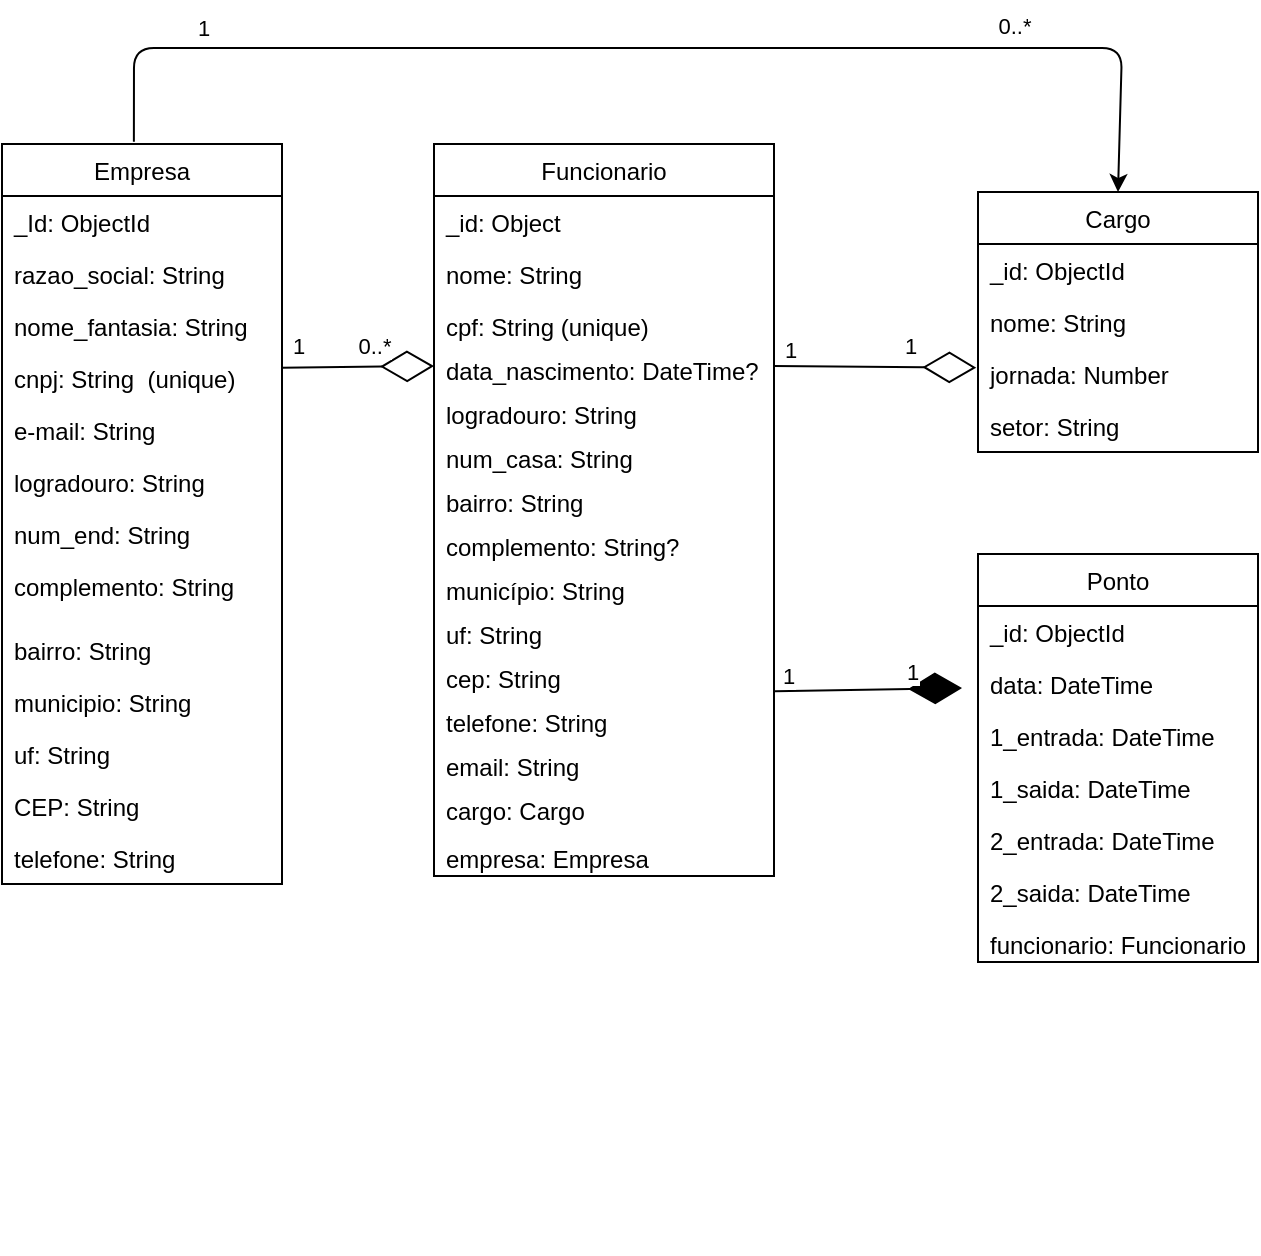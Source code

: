 <mxfile>
    <diagram id="ajTyaf3byIjhU17QI6s6" name="Page-1">
        <mxGraphModel dx="1401" dy="424" grid="1" gridSize="8" guides="1" tooltips="1" connect="1" arrows="1" fold="1" page="1" pageScale="1" pageWidth="827" pageHeight="1169" math="0" shadow="0">
            <root>
                <mxCell id="0"/>
                <mxCell id="1" parent="0"/>
                <mxCell id="2" value="Funcionario" style="swimlane;fontStyle=0;childLayout=stackLayout;horizontal=1;startSize=26;fillColor=none;horizontalStack=0;resizeParent=1;resizeParentMax=0;resizeLast=0;collapsible=1;marginBottom=0;" parent="1" vertex="1">
                    <mxGeometry x="-536" y="112" width="170" height="366" as="geometry"/>
                </mxCell>
                <mxCell id="3" value="_id: Object" style="text;strokeColor=none;fillColor=none;align=left;verticalAlign=top;spacingLeft=4;spacingRight=4;overflow=hidden;rotatable=0;points=[[0,0.5],[1,0.5]];portConstraint=eastwest;" parent="2" vertex="1">
                    <mxGeometry y="26" width="170" height="26" as="geometry"/>
                </mxCell>
                <mxCell id="4" value="nome: String" style="text;strokeColor=none;fillColor=none;align=left;verticalAlign=top;spacingLeft=4;spacingRight=4;overflow=hidden;rotatable=0;points=[[0,0.5],[1,0.5]];portConstraint=eastwest;" parent="2" vertex="1">
                    <mxGeometry y="52" width="170" height="26" as="geometry"/>
                </mxCell>
                <mxCell id="5" value="cpf: String (unique)" style="text;strokeColor=none;fillColor=none;align=left;verticalAlign=top;spacingLeft=4;spacingRight=4;overflow=hidden;rotatable=0;points=[[0,0.5],[1,0.5]];portConstraint=eastwest;" parent="2" vertex="1">
                    <mxGeometry y="78" width="170" height="22" as="geometry"/>
                </mxCell>
                <mxCell id="32" value="data_nascimento: DateTime?" style="text;strokeColor=none;fillColor=none;align=left;verticalAlign=top;spacingLeft=4;spacingRight=4;overflow=hidden;rotatable=0;points=[[0,0.5],[1,0.5]];portConstraint=eastwest;" parent="2" vertex="1">
                    <mxGeometry y="100" width="170" height="22" as="geometry"/>
                </mxCell>
                <mxCell id="22" value="logradouro: String" style="text;strokeColor=none;fillColor=none;align=left;verticalAlign=top;spacingLeft=4;spacingRight=4;overflow=hidden;rotatable=0;points=[[0,0.5],[1,0.5]];portConstraint=eastwest;" parent="2" vertex="1">
                    <mxGeometry y="122" width="170" height="22" as="geometry"/>
                </mxCell>
                <mxCell id="23" value="num_casa: String" style="text;strokeColor=none;fillColor=none;align=left;verticalAlign=top;spacingLeft=4;spacingRight=4;overflow=hidden;rotatable=0;points=[[0,0.5],[1,0.5]];portConstraint=eastwest;" parent="2" vertex="1">
                    <mxGeometry y="144" width="170" height="22" as="geometry"/>
                </mxCell>
                <mxCell id="24" value="bairro: String" style="text;strokeColor=none;fillColor=none;align=left;verticalAlign=top;spacingLeft=4;spacingRight=4;overflow=hidden;rotatable=0;points=[[0,0.5],[1,0.5]];portConstraint=eastwest;" parent="2" vertex="1">
                    <mxGeometry y="166" width="170" height="22" as="geometry"/>
                </mxCell>
                <mxCell id="25" value="complemento: String?" style="text;strokeColor=none;fillColor=none;align=left;verticalAlign=top;spacingLeft=4;spacingRight=4;overflow=hidden;rotatable=0;points=[[0,0.5],[1,0.5]];portConstraint=eastwest;" parent="2" vertex="1">
                    <mxGeometry y="188" width="170" height="22" as="geometry"/>
                </mxCell>
                <mxCell id="26" value="município: String" style="text;strokeColor=none;fillColor=none;align=left;verticalAlign=top;spacingLeft=4;spacingRight=4;overflow=hidden;rotatable=0;points=[[0,0.5],[1,0.5]];portConstraint=eastwest;" parent="2" vertex="1">
                    <mxGeometry y="210" width="170" height="22" as="geometry"/>
                </mxCell>
                <mxCell id="27" value="uf: String" style="text;strokeColor=none;fillColor=none;align=left;verticalAlign=top;spacingLeft=4;spacingRight=4;overflow=hidden;rotatable=0;points=[[0,0.5],[1,0.5]];portConstraint=eastwest;" parent="2" vertex="1">
                    <mxGeometry y="232" width="170" height="22" as="geometry"/>
                </mxCell>
                <mxCell id="111" value="cep: String" style="text;strokeColor=none;fillColor=none;align=left;verticalAlign=top;spacingLeft=4;spacingRight=4;overflow=hidden;rotatable=0;points=[[0,0.5],[1,0.5]];portConstraint=eastwest;" parent="2" vertex="1">
                    <mxGeometry y="254" width="170" height="22" as="geometry"/>
                </mxCell>
                <mxCell id="28" value="telefone: String" style="text;strokeColor=none;fillColor=none;align=left;verticalAlign=top;spacingLeft=4;spacingRight=4;overflow=hidden;rotatable=0;points=[[0,0.5],[1,0.5]];portConstraint=eastwest;" parent="2" vertex="1">
                    <mxGeometry y="276" width="170" height="22" as="geometry"/>
                </mxCell>
                <mxCell id="29" value="email: String" style="text;strokeColor=none;fillColor=none;align=left;verticalAlign=top;spacingLeft=4;spacingRight=4;overflow=hidden;rotatable=0;points=[[0,0.5],[1,0.5]];portConstraint=eastwest;" parent="2" vertex="1">
                    <mxGeometry y="298" width="170" height="22" as="geometry"/>
                </mxCell>
                <mxCell id="185" value="cargo: Cargo" style="text;strokeColor=none;fillColor=none;align=left;verticalAlign=top;spacingLeft=4;spacingRight=4;overflow=hidden;rotatable=0;points=[[0,0.5],[1,0.5]];portConstraint=eastwest;" vertex="1" parent="2">
                    <mxGeometry y="320" width="170" height="24" as="geometry"/>
                </mxCell>
                <mxCell id="205" value="empresa: Empresa" style="text;strokeColor=none;fillColor=none;align=left;verticalAlign=top;spacingLeft=4;spacingRight=4;overflow=hidden;rotatable=0;points=[[0,0.5],[1,0.5]];portConstraint=eastwest;" vertex="1" parent="2">
                    <mxGeometry y="344" width="170" height="22" as="geometry"/>
                </mxCell>
                <mxCell id="199" style="edgeStyle=none;html=1;entryX=0.5;entryY=0;entryDx=0;entryDy=0;exitX=0.471;exitY=-0.003;exitDx=0;exitDy=0;exitPerimeter=0;" edge="1" parent="1" source="10" target="149">
                    <mxGeometry relative="1" as="geometry">
                        <Array as="points">
                            <mxPoint x="-686" y="64"/>
                            <mxPoint x="-192" y="64"/>
                        </Array>
                    </mxGeometry>
                </mxCell>
                <mxCell id="10" value="Empresa" style="swimlane;fontStyle=0;childLayout=stackLayout;horizontal=1;startSize=26;fillColor=none;horizontalStack=0;resizeParent=1;resizeParentMax=0;resizeLast=0;collapsible=1;marginBottom=0;" parent="1" vertex="1">
                    <mxGeometry x="-752" y="112" width="140" height="370" as="geometry"/>
                </mxCell>
                <mxCell id="11" value="_Id: ObjectId" style="text;strokeColor=none;fillColor=none;align=left;verticalAlign=top;spacingLeft=4;spacingRight=4;overflow=hidden;rotatable=0;points=[[0,0.5],[1,0.5]];portConstraint=eastwest;" parent="10" vertex="1">
                    <mxGeometry y="26" width="140" height="26" as="geometry"/>
                </mxCell>
                <mxCell id="12" value="razao_social: String" style="text;strokeColor=none;fillColor=none;align=left;verticalAlign=top;spacingLeft=4;spacingRight=4;overflow=hidden;rotatable=0;points=[[0,0.5],[1,0.5]];portConstraint=eastwest;" parent="10" vertex="1">
                    <mxGeometry y="52" width="140" height="26" as="geometry"/>
                </mxCell>
                <mxCell id="143" value="nome_fantasia: String" style="text;strokeColor=none;fillColor=none;align=left;verticalAlign=top;spacingLeft=4;spacingRight=4;overflow=hidden;rotatable=0;points=[[0,0.5],[1,0.5]];portConstraint=eastwest;" parent="10" vertex="1">
                    <mxGeometry y="78" width="140" height="26" as="geometry"/>
                </mxCell>
                <mxCell id="39" value="cnpj: String  (unique)" style="text;strokeColor=none;fillColor=none;align=left;verticalAlign=top;spacingLeft=4;spacingRight=4;overflow=hidden;rotatable=0;points=[[0,0.5],[1,0.5]];portConstraint=eastwest;" parent="10" vertex="1">
                    <mxGeometry y="104" width="140" height="26" as="geometry"/>
                </mxCell>
                <mxCell id="55" value="e-mail: String" style="text;strokeColor=none;fillColor=none;align=left;verticalAlign=top;spacingLeft=4;spacingRight=4;overflow=hidden;rotatable=0;points=[[0,0.5],[1,0.5]];portConstraint=eastwest;" parent="10" vertex="1">
                    <mxGeometry y="130" width="140" height="26" as="geometry"/>
                </mxCell>
                <mxCell id="40" value="logradouro: String" style="text;strokeColor=none;fillColor=none;align=left;verticalAlign=top;spacingLeft=4;spacingRight=4;overflow=hidden;rotatable=0;points=[[0,0.5],[1,0.5]];portConstraint=eastwest;" parent="10" vertex="1">
                    <mxGeometry y="156" width="140" height="26" as="geometry"/>
                </mxCell>
                <mxCell id="41" value="num_end: String" style="text;strokeColor=none;fillColor=none;align=left;verticalAlign=top;spacingLeft=4;spacingRight=4;overflow=hidden;rotatable=0;points=[[0,0.5],[1,0.5]];portConstraint=eastwest;" parent="10" vertex="1">
                    <mxGeometry y="182" width="140" height="26" as="geometry"/>
                </mxCell>
                <mxCell id="51" value="complemento: String" style="text;strokeColor=none;fillColor=none;align=left;verticalAlign=top;spacingLeft=4;spacingRight=4;overflow=hidden;rotatable=0;points=[[0,0.5],[1,0.5]];portConstraint=eastwest;" parent="10" vertex="1">
                    <mxGeometry y="208" width="140" height="32" as="geometry"/>
                </mxCell>
                <mxCell id="42" value="bairro: String" style="text;strokeColor=none;fillColor=none;align=left;verticalAlign=top;spacingLeft=4;spacingRight=4;overflow=hidden;rotatable=0;points=[[0,0.5],[1,0.5]];portConstraint=eastwest;" parent="10" vertex="1">
                    <mxGeometry y="240" width="140" height="26" as="geometry"/>
                </mxCell>
                <mxCell id="52" value="municipio: String" style="text;strokeColor=none;fillColor=none;align=left;verticalAlign=top;spacingLeft=4;spacingRight=4;overflow=hidden;rotatable=0;points=[[0,0.5],[1,0.5]];portConstraint=eastwest;" parent="10" vertex="1">
                    <mxGeometry y="266" width="140" height="26" as="geometry"/>
                </mxCell>
                <mxCell id="53" value="uf: String" style="text;strokeColor=none;fillColor=none;align=left;verticalAlign=top;spacingLeft=4;spacingRight=4;overflow=hidden;rotatable=0;points=[[0,0.5],[1,0.5]];portConstraint=eastwest;" parent="10" vertex="1">
                    <mxGeometry y="292" width="140" height="26" as="geometry"/>
                </mxCell>
                <mxCell id="135" value="CEP: String" style="text;strokeColor=none;fillColor=none;align=left;verticalAlign=top;spacingLeft=4;spacingRight=4;overflow=hidden;rotatable=0;points=[[0,0.5],[1,0.5]];portConstraint=eastwest;" parent="10" vertex="1">
                    <mxGeometry y="318" width="140" height="26" as="geometry"/>
                </mxCell>
                <mxCell id="54" value="telefone: String" style="text;strokeColor=none;fillColor=none;align=left;verticalAlign=top;spacingLeft=4;spacingRight=4;overflow=hidden;rotatable=0;points=[[0,0.5],[1,0.5]];portConstraint=eastwest;" parent="10" vertex="1">
                    <mxGeometry y="344" width="140" height="26" as="geometry"/>
                </mxCell>
                <mxCell id="121" value="&lt;span style=&quot;color: rgb(0, 0, 0);&quot;&gt;0..*&lt;/span&gt;" style="edgeLabel;html=1;align=center;verticalAlign=middle;resizable=0;points=[];" parent="1" vertex="1" connectable="0">
                    <mxGeometry x="-543.999" y="503.995" as="geometry">
                        <mxPoint x="-22" y="-291" as="offset"/>
                    </mxGeometry>
                </mxCell>
                <mxCell id="126" value="&lt;span style=&quot;color: rgb(0, 0, 0); font-family: Helvetica; font-size: 11px; font-style: normal; font-variant-ligatures: normal; font-variant-caps: normal; font-weight: 400; letter-spacing: normal; orphans: 2; text-align: center; text-indent: 0px; text-transform: none; widows: 2; word-spacing: 0px; -webkit-text-stroke-width: 0px; white-space: nowrap; background-color: rgb(255, 255, 255); text-decoration-thickness: initial; text-decoration-style: initial; text-decoration-color: initial; display: inline !important; float: none;&quot;&gt;1&lt;/span&gt;" style="edgeLabel;html=1;align=center;verticalAlign=middle;resizable=0;points=[];" parent="1" vertex="1" connectable="0">
                    <mxGeometry x="-312.999" y="259.995" as="geometry">
                        <mxPoint x="-45" y="-45" as="offset"/>
                    </mxGeometry>
                </mxCell>
                <mxCell id="149" value="Cargo" style="swimlane;fontStyle=0;childLayout=stackLayout;horizontal=1;startSize=26;fillColor=none;horizontalStack=0;resizeParent=1;resizeParentMax=0;resizeLast=0;collapsible=1;marginBottom=0;" parent="1" vertex="1">
                    <mxGeometry x="-264" y="136" width="140" height="130" as="geometry"/>
                </mxCell>
                <mxCell id="150" value="_id: ObjectId" style="text;strokeColor=none;fillColor=none;align=left;verticalAlign=top;spacingLeft=4;spacingRight=4;overflow=hidden;rotatable=0;points=[[0,0.5],[1,0.5]];portConstraint=eastwest;" parent="149" vertex="1">
                    <mxGeometry y="26" width="140" height="26" as="geometry"/>
                </mxCell>
                <mxCell id="178" value="nome: String" style="text;strokeColor=none;fillColor=none;align=left;verticalAlign=top;spacingLeft=4;spacingRight=4;overflow=hidden;rotatable=0;points=[[0,0.5],[1,0.5]];portConstraint=eastwest;" parent="149" vertex="1">
                    <mxGeometry y="52" width="140" height="26" as="geometry"/>
                </mxCell>
                <mxCell id="151" value="jornada: Number" style="text;strokeColor=none;fillColor=none;align=left;verticalAlign=top;spacingLeft=4;spacingRight=4;overflow=hidden;rotatable=0;points=[[0,0.5],[1,0.5]];portConstraint=eastwest;" parent="149" vertex="1">
                    <mxGeometry y="78" width="140" height="26" as="geometry"/>
                </mxCell>
                <mxCell id="152" value="setor: String" style="text;strokeColor=none;fillColor=none;align=left;verticalAlign=top;spacingLeft=4;spacingRight=4;overflow=hidden;rotatable=0;points=[[0,0.5],[1,0.5]];portConstraint=eastwest;" parent="149" vertex="1">
                    <mxGeometry y="104" width="140" height="26" as="geometry"/>
                </mxCell>
                <mxCell id="158" value="Ponto" style="swimlane;fontStyle=0;childLayout=stackLayout;horizontal=1;startSize=26;fillColor=none;horizontalStack=0;resizeParent=1;resizeParentMax=0;resizeLast=0;collapsible=1;marginBottom=0;" parent="1" vertex="1">
                    <mxGeometry x="-264" y="317" width="140" height="204" as="geometry"/>
                </mxCell>
                <mxCell id="159" value="_id: ObjectId" style="text;strokeColor=none;fillColor=none;align=left;verticalAlign=top;spacingLeft=4;spacingRight=4;overflow=hidden;rotatable=0;points=[[0,0.5],[1,0.5]];portConstraint=eastwest;" parent="158" vertex="1">
                    <mxGeometry y="26" width="140" height="26" as="geometry"/>
                </mxCell>
                <mxCell id="163" value="data: DateTime" style="text;strokeColor=none;fillColor=none;align=left;verticalAlign=top;spacingLeft=4;spacingRight=4;overflow=hidden;rotatable=0;points=[[0,0.5],[1,0.5]];portConstraint=eastwest;" parent="158" vertex="1">
                    <mxGeometry y="52" width="140" height="26" as="geometry"/>
                </mxCell>
                <mxCell id="206" value="1_entrada: DateTime" style="text;strokeColor=none;fillColor=none;align=left;verticalAlign=top;spacingLeft=4;spacingRight=4;overflow=hidden;rotatable=0;points=[[0,0.5],[1,0.5]];portConstraint=eastwest;" vertex="1" parent="158">
                    <mxGeometry y="78" width="140" height="26" as="geometry"/>
                </mxCell>
                <mxCell id="164" value="1_saida: DateTime" style="text;strokeColor=none;fillColor=none;align=left;verticalAlign=top;spacingLeft=4;spacingRight=4;overflow=hidden;rotatable=0;points=[[0,0.5],[1,0.5]];portConstraint=eastwest;" parent="158" vertex="1">
                    <mxGeometry y="104" width="140" height="26" as="geometry"/>
                </mxCell>
                <mxCell id="161" value="2_entrada: DateTime" style="text;strokeColor=none;fillColor=none;align=left;verticalAlign=top;spacingLeft=4;spacingRight=4;overflow=hidden;rotatable=0;points=[[0,0.5],[1,0.5]];portConstraint=eastwest;" parent="158" vertex="1">
                    <mxGeometry y="130" width="140" height="26" as="geometry"/>
                </mxCell>
                <mxCell id="198" value="2_saida: DateTime" style="text;strokeColor=none;fillColor=none;align=left;verticalAlign=top;spacingLeft=4;spacingRight=4;overflow=hidden;rotatable=0;points=[[0,0.5],[1,0.5]];portConstraint=eastwest;" vertex="1" parent="158">
                    <mxGeometry y="156" width="140" height="26" as="geometry"/>
                </mxCell>
                <mxCell id="160" value="funcionario: Funcionario" style="text;strokeColor=none;fillColor=none;align=left;verticalAlign=top;spacingLeft=4;spacingRight=4;overflow=hidden;rotatable=0;points=[[0,0.5],[1,0.5]];portConstraint=eastwest;" parent="158" vertex="1">
                    <mxGeometry y="182" width="140" height="22" as="geometry"/>
                </mxCell>
                <mxCell id="168" value="" style="endArrow=diamondThin;endFill=1;endSize=24;html=1;exitX=1.002;exitY=-0.109;exitDx=0;exitDy=0;exitPerimeter=0;" parent="1" source="28" edge="1">
                    <mxGeometry width="160" relative="1" as="geometry">
                        <mxPoint x="-123" y="201" as="sourcePoint"/>
                        <mxPoint x="-272" y="384" as="targetPoint"/>
                    </mxGeometry>
                </mxCell>
                <mxCell id="172" value="1" style="edgeLabel;html=1;align=center;verticalAlign=middle;resizable=0;points=[];" parent="1" vertex="1" connectable="0">
                    <mxGeometry x="-274.999" y="666.995" as="geometry">
                        <mxPoint x="-22" y="-291" as="offset"/>
                    </mxGeometry>
                </mxCell>
                <mxCell id="173" value="1" style="edgeLabel;html=1;align=center;verticalAlign=middle;resizable=0;points=[];" parent="1" vertex="1" connectable="0">
                    <mxGeometry x="-313.999" y="422.995" as="geometry">
                        <mxPoint x="-45" y="-45" as="offset"/>
                    </mxGeometry>
                </mxCell>
                <mxCell id="180" value="" style="endArrow=diamondThin;endFill=0;endSize=24;html=1;entryX=-0.006;entryY=0.378;entryDx=0;entryDy=0;exitX=1;exitY=0.5;exitDx=0;exitDy=0;entryPerimeter=0;" parent="1" source="32" target="151" edge="1">
                    <mxGeometry width="160" relative="1" as="geometry">
                        <mxPoint x="-320" y="201" as="sourcePoint"/>
                        <mxPoint x="-176" y="200.71" as="targetPoint"/>
                    </mxGeometry>
                </mxCell>
                <mxCell id="182" value="" style="endArrow=diamondThin;endFill=0;endSize=24;html=1;exitX=0.997;exitY=0.303;exitDx=0;exitDy=0;entryX=0;entryY=0.5;entryDx=0;entryDy=0;exitPerimeter=0;" edge="1" parent="1" target="32">
                    <mxGeometry width="160" relative="1" as="geometry">
                        <mxPoint x="-612.42" y="223.878" as="sourcePoint"/>
                        <mxPoint x="-564" y="226.52" as="targetPoint"/>
                    </mxGeometry>
                </mxCell>
                <mxCell id="183" value="&lt;span style=&quot;color: rgb(0, 0, 0); font-family: Helvetica; font-size: 11px; font-style: normal; font-variant-ligatures: normal; font-variant-caps: normal; font-weight: 400; letter-spacing: normal; orphans: 2; text-align: center; text-indent: 0px; text-transform: none; widows: 2; word-spacing: 0px; -webkit-text-stroke-width: 0px; white-space: nowrap; background-color: rgb(255, 255, 255); text-decoration-thickness: initial; text-decoration-style: initial; text-decoration-color: initial; display: inline !important; float: none;&quot;&gt;1&lt;/span&gt;" style="edgeLabel;html=1;align=center;verticalAlign=middle;resizable=0;points=[];" vertex="1" connectable="0" parent="1">
                    <mxGeometry x="-252.999" y="257.995" as="geometry">
                        <mxPoint x="-45" y="-45" as="offset"/>
                    </mxGeometry>
                </mxCell>
                <mxCell id="184" value="&lt;span style=&quot;color: rgb(0, 0, 0); font-family: Helvetica; font-size: 11px; font-style: normal; font-variant-ligatures: normal; font-variant-caps: normal; font-weight: 400; letter-spacing: normal; orphans: 2; text-align: center; text-indent: 0px; text-transform: none; widows: 2; word-spacing: 0px; -webkit-text-stroke-width: 0px; white-space: nowrap; background-color: rgb(255, 255, 255); text-decoration-thickness: initial; text-decoration-style: initial; text-decoration-color: initial; display: inline !important; float: none;&quot;&gt;1&lt;/span&gt;" style="edgeLabel;html=1;align=center;verticalAlign=middle;resizable=0;points=[];" vertex="1" connectable="0" parent="1">
                    <mxGeometry x="-558.999" y="257.995" as="geometry">
                        <mxPoint x="-45" y="-45" as="offset"/>
                    </mxGeometry>
                </mxCell>
                <mxCell id="200" value="&lt;span style=&quot;color: rgb(0, 0, 0); font-family: Helvetica; font-size: 11px; font-style: normal; font-variant-ligatures: normal; font-variant-caps: normal; font-weight: 400; letter-spacing: normal; orphans: 2; text-align: center; text-indent: 0px; text-transform: none; widows: 2; word-spacing: 0px; -webkit-text-stroke-width: 0px; white-space: nowrap; background-color: rgb(255, 255, 255); text-decoration-thickness: initial; text-decoration-style: initial; text-decoration-color: initial; display: inline !important; float: none;&quot;&gt;1&lt;/span&gt;" style="text;whiteSpace=wrap;html=1;" vertex="1" parent="1">
                    <mxGeometry x="-656" y="40" width="32" height="40" as="geometry"/>
                </mxCell>
                <mxCell id="201" value="&lt;span style=&quot;color: rgb(0, 0, 0);&quot;&gt;0..*&lt;/span&gt;" style="edgeLabel;html=1;align=center;verticalAlign=middle;resizable=0;points=[];" vertex="1" connectable="0" parent="1">
                    <mxGeometry x="-543.999" y="503.995" as="geometry">
                        <mxPoint x="-22" y="-291" as="offset"/>
                    </mxGeometry>
                </mxCell>
                <mxCell id="202" value="&lt;span style=&quot;color: rgb(0, 0, 0);&quot;&gt;0..*&lt;/span&gt;" style="edgeLabel;html=1;align=center;verticalAlign=middle;resizable=0;points=[];" vertex="1" connectable="0" parent="1">
                    <mxGeometry x="-223.999" y="343.995" as="geometry">
                        <mxPoint x="-22" y="-291" as="offset"/>
                    </mxGeometry>
                </mxCell>
            </root>
        </mxGraphModel>
    </diagram>
</mxfile>